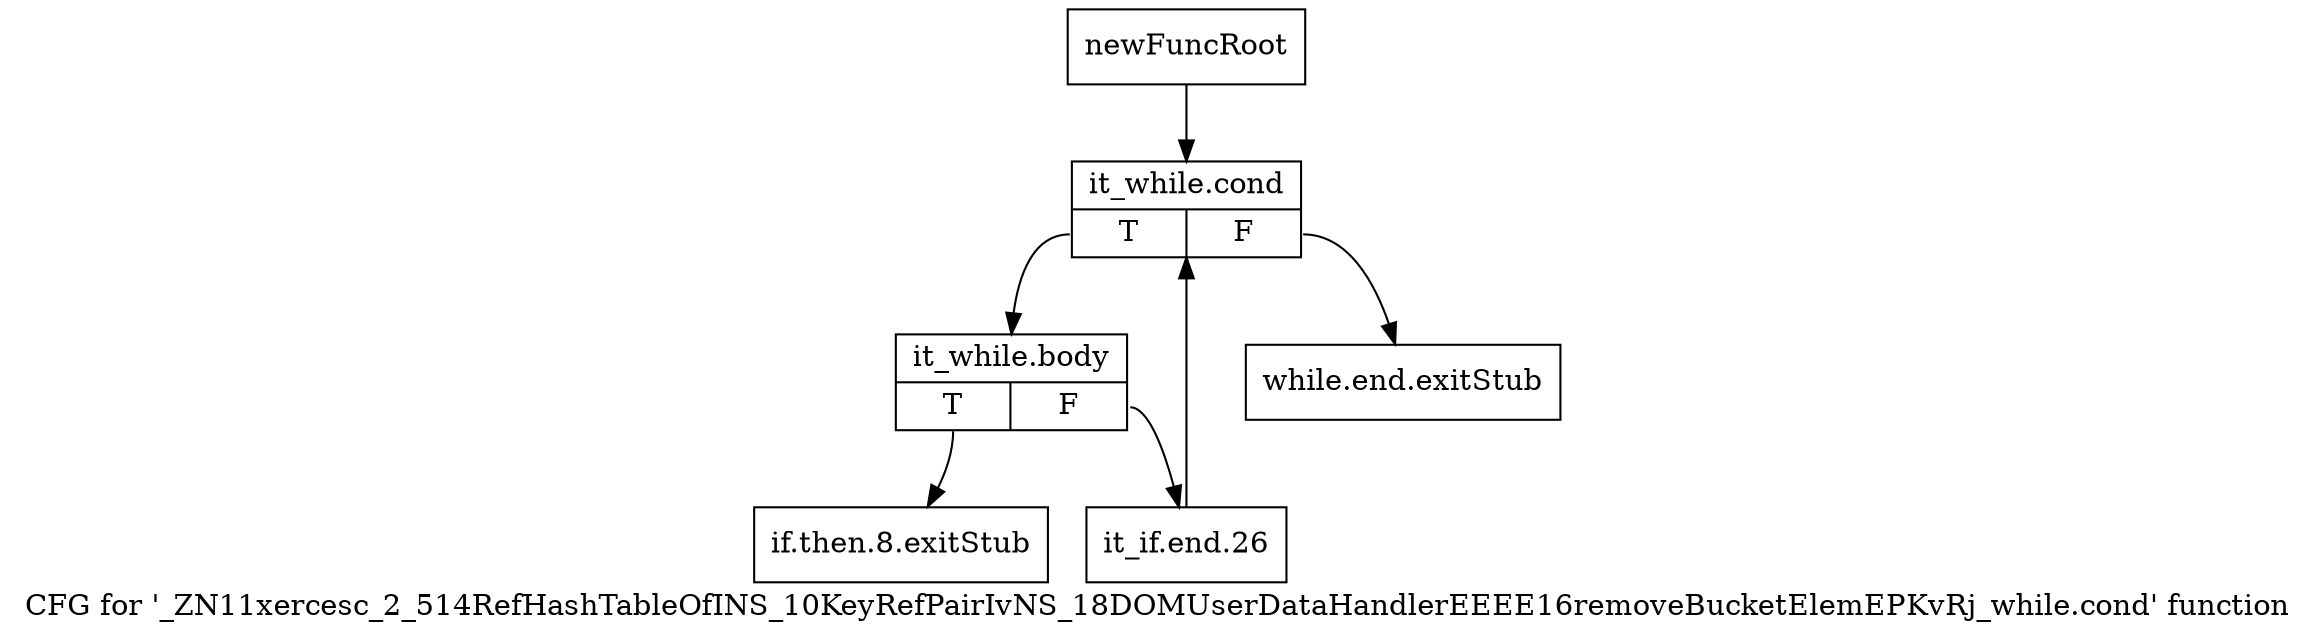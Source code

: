 digraph "CFG for '_ZN11xercesc_2_514RefHashTableOfINS_10KeyRefPairIvNS_18DOMUserDataHandlerEEEE16removeBucketElemEPKvRj_while.cond' function" {
	label="CFG for '_ZN11xercesc_2_514RefHashTableOfINS_10KeyRefPairIvNS_18DOMUserDataHandlerEEEE16removeBucketElemEPKvRj_while.cond' function";

	Node0x97776d0 [shape=record,label="{newFuncRoot}"];
	Node0x97776d0 -> Node0x97777c0;
	Node0x9777720 [shape=record,label="{while.end.exitStub}"];
	Node0x9777770 [shape=record,label="{if.then.8.exitStub}"];
	Node0x97777c0 [shape=record,label="{it_while.cond|{<s0>T|<s1>F}}"];
	Node0x97777c0:s0 -> Node0x9777810;
	Node0x97777c0:s1 -> Node0x9777720;
	Node0x9777810 [shape=record,label="{it_while.body|{<s0>T|<s1>F}}"];
	Node0x9777810:s0 -> Node0x9777770;
	Node0x9777810:s1 -> Node0x9777860;
	Node0x9777860 [shape=record,label="{it_if.end.26}"];
	Node0x9777860 -> Node0x97777c0;
}
